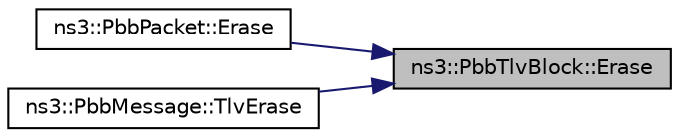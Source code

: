 digraph "ns3::PbbTlvBlock::Erase"
{
 // LATEX_PDF_SIZE
  edge [fontname="Helvetica",fontsize="10",labelfontname="Helvetica",labelfontsize="10"];
  node [fontname="Helvetica",fontsize="10",shape=record];
  rankdir="RL";
  Node1 [label="ns3::PbbTlvBlock::Erase",height=0.2,width=0.4,color="black", fillcolor="grey75", style="filled", fontcolor="black",tooltip="Removes the TLV at the specified position."];
  Node1 -> Node2 [dir="back",color="midnightblue",fontsize="10",style="solid",fontname="Helvetica"];
  Node2 [label="ns3::PbbPacket::Erase",height=0.2,width=0.4,color="black", fillcolor="white", style="filled",URL="$classns3_1_1_pbb_packet.html#aacd8d9b568ed5b6d708d627fbad4abf1",tooltip="Removes the packet TLV at the specified position."];
  Node1 -> Node3 [dir="back",color="midnightblue",fontsize="10",style="solid",fontname="Helvetica"];
  Node3 [label="ns3::PbbMessage::TlvErase",height=0.2,width=0.4,color="black", fillcolor="white", style="filled",URL="$classns3_1_1_pbb_message.html#a506e1d981af676b0df295965aff6982f",tooltip="Removes the message TLV at the specified position."];
}
